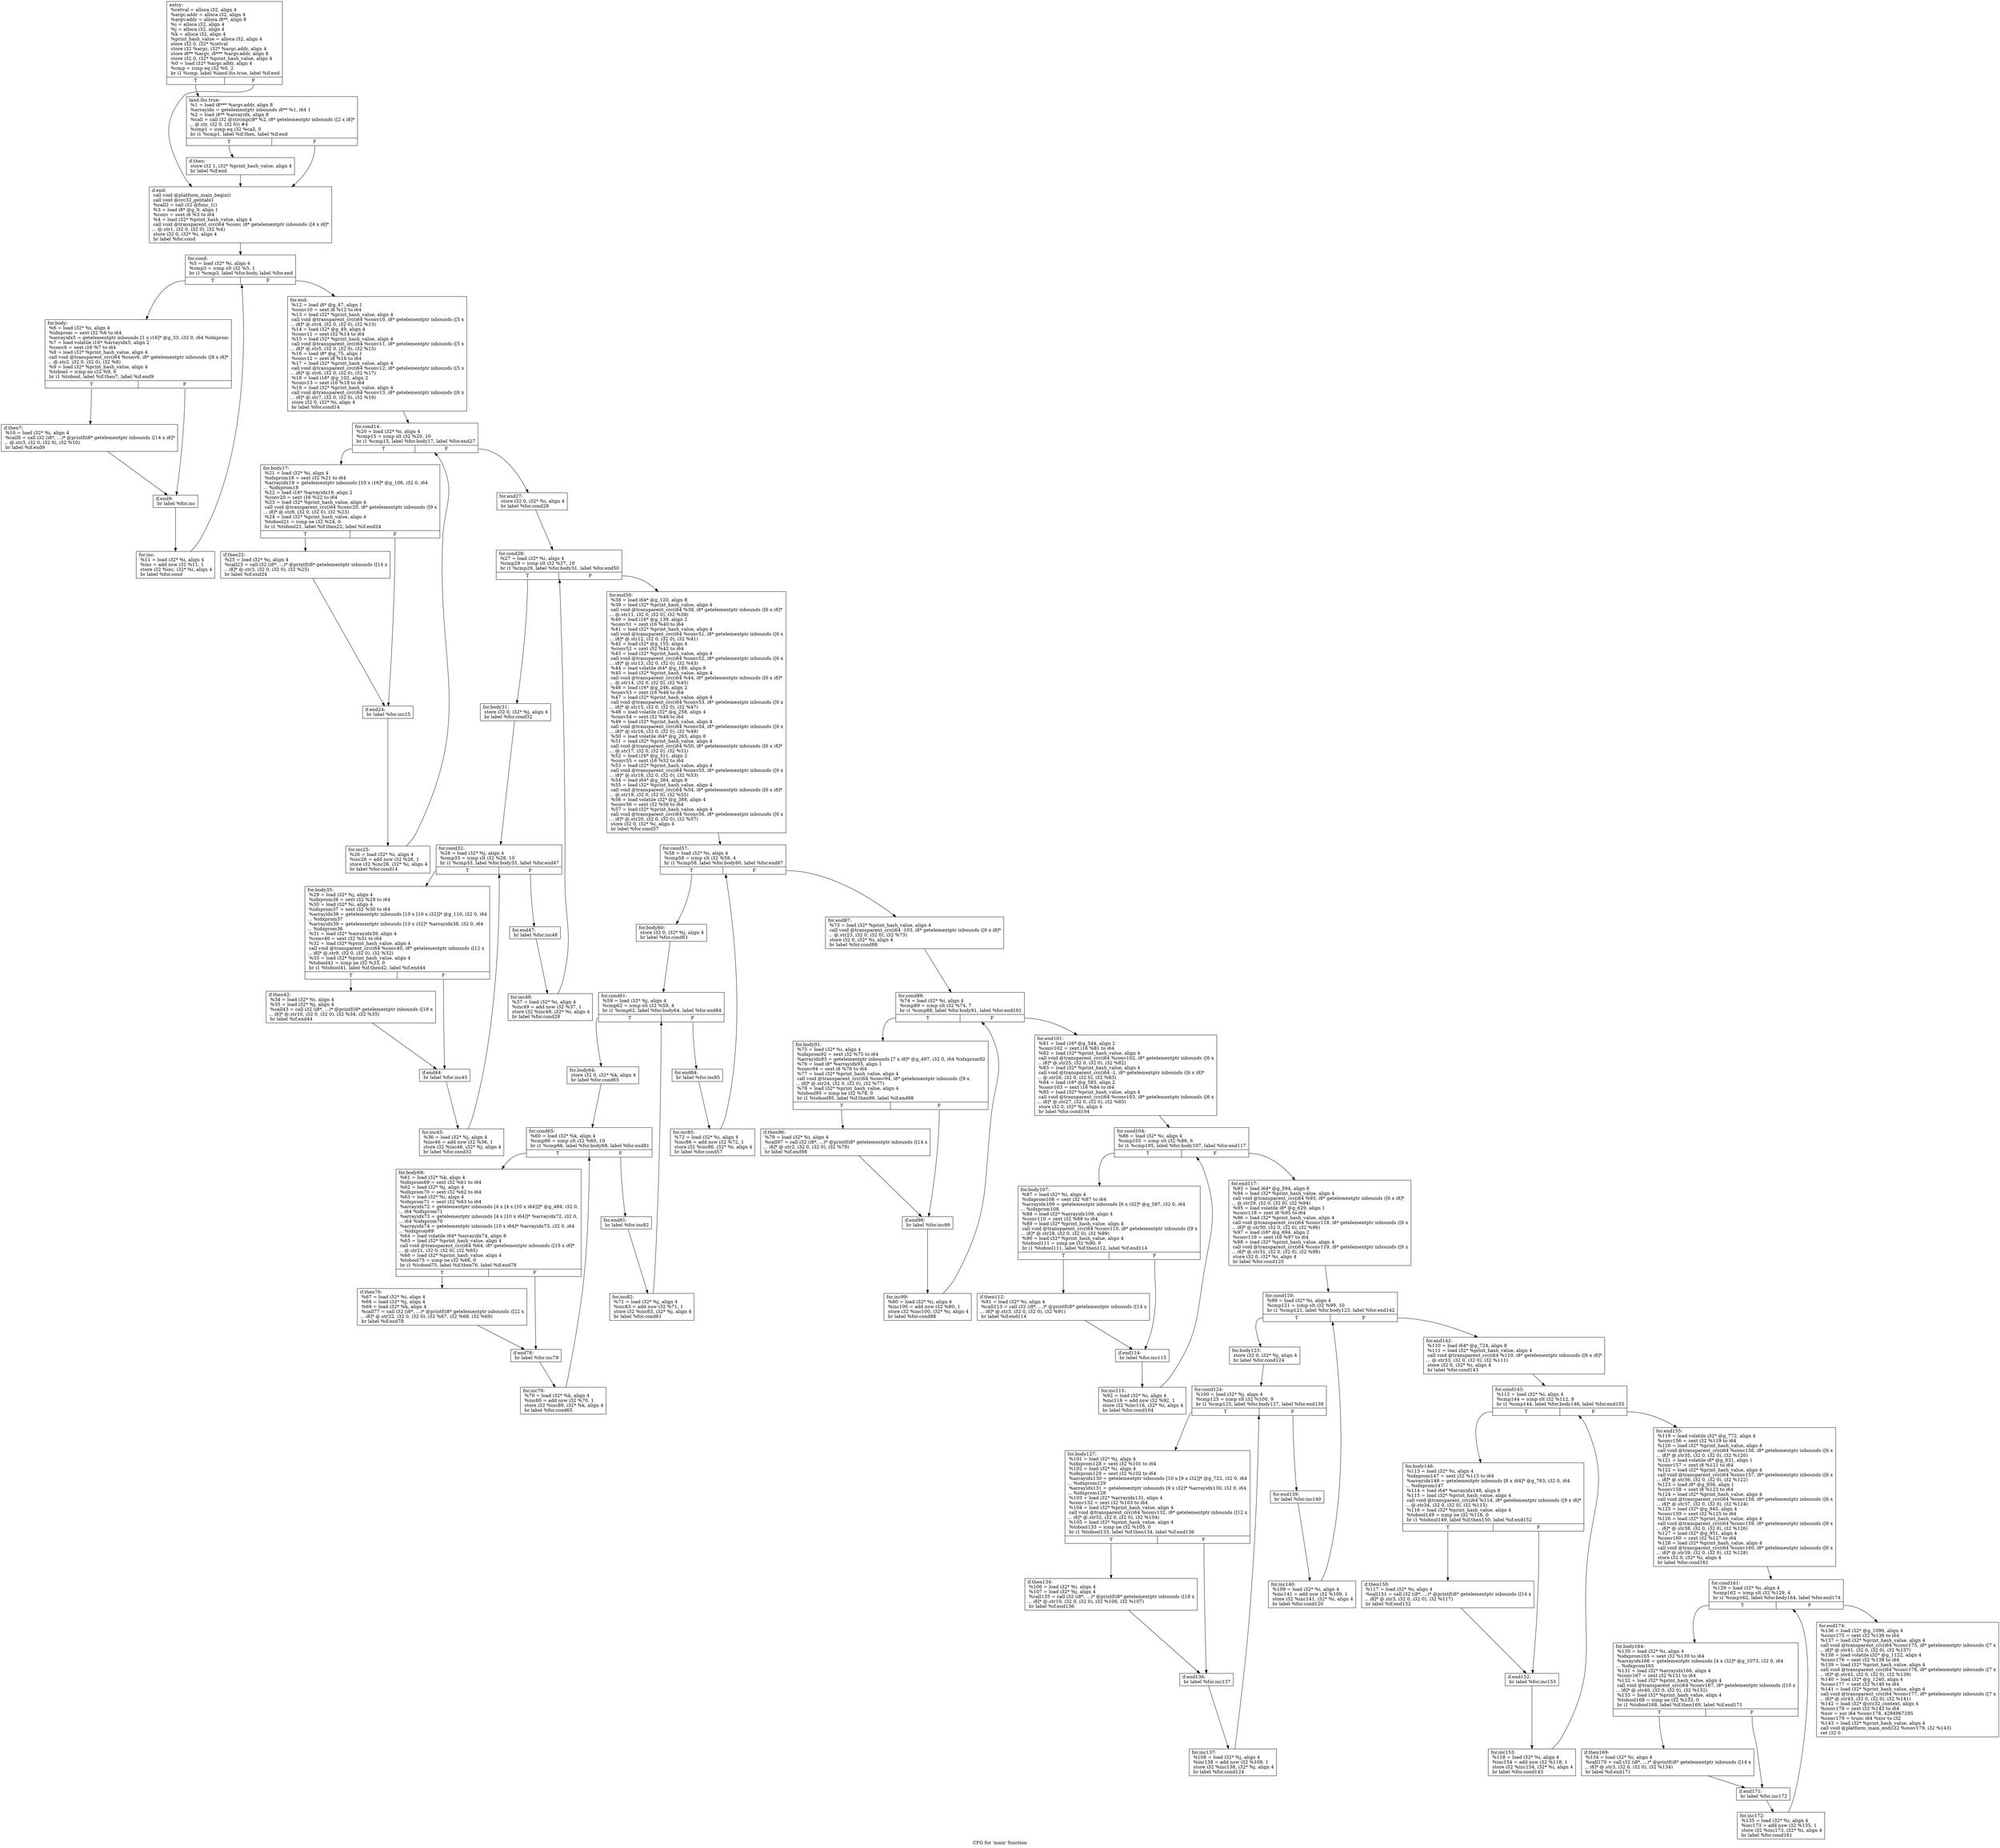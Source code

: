 digraph "CFG for 'main' function" {
	label="CFG for 'main' function";

	Node0xb2bd828 [shape=record,label="{entry:\l  %retval = alloca i32, align 4\l  %argc.addr = alloca i32, align 4\l  %argv.addr = alloca i8**, align 8\l  %i = alloca i32, align 4\l  %j = alloca i32, align 4\l  %k = alloca i32, align 4\l  %print_hash_value = alloca i32, align 4\l  store i32 0, i32* %retval\l  store i32 %argc, i32* %argc.addr, align 4\l  store i8** %argv, i8*** %argv.addr, align 8\l  store i32 0, i32* %print_hash_value, align 4\l  %0 = load i32* %argc.addr, align 4\l  %cmp = icmp eq i32 %0, 2\l  br i1 %cmp, label %land.lhs.true, label %if.end\l|{<s0>T|<s1>F}}"];
	Node0xb2bd828:s0 -> Node0xb2bd858;
	Node0xb2bd828:s1 -> Node0xb2bd8b8;
	Node0xb2bd858 [shape=record,label="{land.lhs.true:                                    \l  %1 = load i8*** %argv.addr, align 8\l  %arrayidx = getelementptr inbounds i8** %1, i64 1\l  %2 = load i8** %arrayidx, align 8\l  %call = call i32 @strcmp(i8* %2, i8* getelementptr inbounds ([2 x i8]*\l... @.str, i32 0, i32 0)) #4\l  %cmp1 = icmp eq i32 %call, 0\l  br i1 %cmp1, label %if.then, label %if.end\l|{<s0>T|<s1>F}}"];
	Node0xb2bd858:s0 -> Node0xb2bd888;
	Node0xb2bd858:s1 -> Node0xb2bd8b8;
	Node0xb2bd888 [shape=record,label="{if.then:                                          \l  store i32 1, i32* %print_hash_value, align 4\l  br label %if.end\l}"];
	Node0xb2bd888 -> Node0xb2bd8b8;
	Node0xb2bd8b8 [shape=record,label="{if.end:                                           \l  call void @platform_main_begin()\l  call void @crc32_gentab()\l  %call2 = call i32 @func_1()\l  %3 = load i8* @g_9, align 1\l  %conv = sext i8 %3 to i64\l  %4 = load i32* %print_hash_value, align 4\l  call void @transparent_crc(i64 %conv, i8* getelementptr inbounds ([4 x i8]*\l... @.str1, i32 0, i32 0), i32 %4)\l  store i32 0, i32* %i, align 4\l  br label %for.cond\l}"];
	Node0xb2bd8b8 -> Node0xb2bd8e8;
	Node0xb2bd8e8 [shape=record,label="{for.cond:                                         \l  %5 = load i32* %i, align 4\l  %cmp3 = icmp slt i32 %5, 1\l  br i1 %cmp3, label %for.body, label %for.end\l|{<s0>T|<s1>F}}"];
	Node0xb2bd8e8:s0 -> Node0xb2bd918;
	Node0xb2bd8e8:s1 -> Node0xb2bd9d8;
	Node0xb2bd918 [shape=record,label="{for.body:                                         \l  %6 = load i32* %i, align 4\l  %idxprom = sext i32 %6 to i64\l  %arrayidx5 = getelementptr inbounds [1 x i16]* @g_33, i32 0, i64 %idxprom\l  %7 = load volatile i16* %arrayidx5, align 2\l  %conv6 = sext i16 %7 to i64\l  %8 = load i32* %print_hash_value, align 4\l  call void @transparent_crc(i64 %conv6, i8* getelementptr inbounds ([8 x i8]*\l... @.str2, i32 0, i32 0), i32 %8)\l  %9 = load i32* %print_hash_value, align 4\l  %tobool = icmp ne i32 %9, 0\l  br i1 %tobool, label %if.then7, label %if.end9\l|{<s0>T|<s1>F}}"];
	Node0xb2bd918:s0 -> Node0xb2bd948;
	Node0xb2bd918:s1 -> Node0xb2bd978;
	Node0xb2bd948 [shape=record,label="{if.then7:                                         \l  %10 = load i32* %i, align 4\l  %call8 = call i32 (i8*, ...)* @printf(i8* getelementptr inbounds ([14 x i8]*\l... @.str3, i32 0, i32 0), i32 %10)\l  br label %if.end9\l}"];
	Node0xb2bd948 -> Node0xb2bd978;
	Node0xb2bd978 [shape=record,label="{if.end9:                                          \l  br label %for.inc\l}"];
	Node0xb2bd978 -> Node0xb2bd9a8;
	Node0xb2bd9a8 [shape=record,label="{for.inc:                                          \l  %11 = load i32* %i, align 4\l  %inc = add nsw i32 %11, 1\l  store i32 %inc, i32* %i, align 4\l  br label %for.cond\l}"];
	Node0xb2bd9a8 -> Node0xb2bd8e8;
	Node0xb2bd9d8 [shape=record,label="{for.end:                                          \l  %12 = load i8* @g_47, align 1\l  %conv10 = sext i8 %12 to i64\l  %13 = load i32* %print_hash_value, align 4\l  call void @transparent_crc(i64 %conv10, i8* getelementptr inbounds ([5 x\l... i8]* @.str4, i32 0, i32 0), i32 %13)\l  %14 = load i32* @g_49, align 4\l  %conv11 = sext i32 %14 to i64\l  %15 = load i32* %print_hash_value, align 4\l  call void @transparent_crc(i64 %conv11, i8* getelementptr inbounds ([5 x\l... i8]* @.str5, i32 0, i32 0), i32 %15)\l  %16 = load i8* @g_75, align 1\l  %conv12 = zext i8 %16 to i64\l  %17 = load i32* %print_hash_value, align 4\l  call void @transparent_crc(i64 %conv12, i8* getelementptr inbounds ([5 x\l... i8]* @.str6, i32 0, i32 0), i32 %17)\l  %18 = load i16* @g_102, align 2\l  %conv13 = sext i16 %18 to i64\l  %19 = load i32* %print_hash_value, align 4\l  call void @transparent_crc(i64 %conv13, i8* getelementptr inbounds ([6 x\l... i8]* @.str7, i32 0, i32 0), i32 %19)\l  store i32 0, i32* %i, align 4\l  br label %for.cond14\l}"];
	Node0xb2bd9d8 -> Node0xb2bda08;
	Node0xb2bda08 [shape=record,label="{for.cond14:                                       \l  %20 = load i32* %i, align 4\l  %cmp15 = icmp slt i32 %20, 10\l  br i1 %cmp15, label %for.body17, label %for.end27\l|{<s0>T|<s1>F}}"];
	Node0xb2bda08:s0 -> Node0xb2bda38;
	Node0xb2bda08:s1 -> Node0xb2bdaf8;
	Node0xb2bda38 [shape=record,label="{for.body17:                                       \l  %21 = load i32* %i, align 4\l  %idxprom18 = sext i32 %21 to i64\l  %arrayidx19 = getelementptr inbounds [10 x i16]* @g_106, i32 0, i64\l... %idxprom18\l  %22 = load i16* %arrayidx19, align 2\l  %conv20 = sext i16 %22 to i64\l  %23 = load i32* %print_hash_value, align 4\l  call void @transparent_crc(i64 %conv20, i8* getelementptr inbounds ([9 x\l... i8]* @.str8, i32 0, i32 0), i32 %23)\l  %24 = load i32* %print_hash_value, align 4\l  %tobool21 = icmp ne i32 %24, 0\l  br i1 %tobool21, label %if.then22, label %if.end24\l|{<s0>T|<s1>F}}"];
	Node0xb2bda38:s0 -> Node0xb2bda68;
	Node0xb2bda38:s1 -> Node0xb2bda98;
	Node0xb2bda68 [shape=record,label="{if.then22:                                        \l  %25 = load i32* %i, align 4\l  %call23 = call i32 (i8*, ...)* @printf(i8* getelementptr inbounds ([14 x\l... i8]* @.str3, i32 0, i32 0), i32 %25)\l  br label %if.end24\l}"];
	Node0xb2bda68 -> Node0xb2bda98;
	Node0xb2bda98 [shape=record,label="{if.end24:                                         \l  br label %for.inc25\l}"];
	Node0xb2bda98 -> Node0xb2bdac8;
	Node0xb2bdac8 [shape=record,label="{for.inc25:                                        \l  %26 = load i32* %i, align 4\l  %inc26 = add nsw i32 %26, 1\l  store i32 %inc26, i32* %i, align 4\l  br label %for.cond14\l}"];
	Node0xb2bdac8 -> Node0xb2bda08;
	Node0xb2bdaf8 [shape=record,label="{for.end27:                                        \l  store i32 0, i32* %i, align 4\l  br label %for.cond28\l}"];
	Node0xb2bdaf8 -> Node0xb2bdb28;
	Node0xb2bdb28 [shape=record,label="{for.cond28:                                       \l  %27 = load i32* %i, align 4\l  %cmp29 = icmp slt i32 %27, 10\l  br i1 %cmp29, label %for.body31, label %for.end50\l|{<s0>T|<s1>F}}"];
	Node0xb2bdb28:s0 -> Node0xb2bdb58;
	Node0xb2bdb28:s1 -> Node0xb2bdcd8;
	Node0xb2bdb58 [shape=record,label="{for.body31:                                       \l  store i32 0, i32* %j, align 4\l  br label %for.cond32\l}"];
	Node0xb2bdb58 -> Node0xb2bdb88;
	Node0xb2bdb88 [shape=record,label="{for.cond32:                                       \l  %28 = load i32* %j, align 4\l  %cmp33 = icmp slt i32 %28, 10\l  br i1 %cmp33, label %for.body35, label %for.end47\l|{<s0>T|<s1>F}}"];
	Node0xb2bdb88:s0 -> Node0xb2bdbb8;
	Node0xb2bdb88:s1 -> Node0xb2bdc78;
	Node0xb2bdbb8 [shape=record,label="{for.body35:                                       \l  %29 = load i32* %j, align 4\l  %idxprom36 = sext i32 %29 to i64\l  %30 = load i32* %i, align 4\l  %idxprom37 = sext i32 %30 to i64\l  %arrayidx38 = getelementptr inbounds [10 x [10 x i32]]* @g_110, i32 0, i64\l... %idxprom37\l  %arrayidx39 = getelementptr inbounds [10 x i32]* %arrayidx38, i32 0, i64\l... %idxprom36\l  %31 = load i32* %arrayidx39, align 4\l  %conv40 = sext i32 %31 to i64\l  %32 = load i32* %print_hash_value, align 4\l  call void @transparent_crc(i64 %conv40, i8* getelementptr inbounds ([12 x\l... i8]* @.str9, i32 0, i32 0), i32 %32)\l  %33 = load i32* %print_hash_value, align 4\l  %tobool41 = icmp ne i32 %33, 0\l  br i1 %tobool41, label %if.then42, label %if.end44\l|{<s0>T|<s1>F}}"];
	Node0xb2bdbb8:s0 -> Node0xb2bdbe8;
	Node0xb2bdbb8:s1 -> Node0xb2bdc18;
	Node0xb2bdbe8 [shape=record,label="{if.then42:                                        \l  %34 = load i32* %i, align 4\l  %35 = load i32* %j, align 4\l  %call43 = call i32 (i8*, ...)* @printf(i8* getelementptr inbounds ([18 x\l... i8]* @.str10, i32 0, i32 0), i32 %34, i32 %35)\l  br label %if.end44\l}"];
	Node0xb2bdbe8 -> Node0xb2bdc18;
	Node0xb2bdc18 [shape=record,label="{if.end44:                                         \l  br label %for.inc45\l}"];
	Node0xb2bdc18 -> Node0xb2bdc48;
	Node0xb2bdc48 [shape=record,label="{for.inc45:                                        \l  %36 = load i32* %j, align 4\l  %inc46 = add nsw i32 %36, 1\l  store i32 %inc46, i32* %j, align 4\l  br label %for.cond32\l}"];
	Node0xb2bdc48 -> Node0xb2bdb88;
	Node0xb2bdc78 [shape=record,label="{for.end47:                                        \l  br label %for.inc48\l}"];
	Node0xb2bdc78 -> Node0xb2bdca8;
	Node0xb2bdca8 [shape=record,label="{for.inc48:                                        \l  %37 = load i32* %i, align 4\l  %inc49 = add nsw i32 %37, 1\l  store i32 %inc49, i32* %i, align 4\l  br label %for.cond28\l}"];
	Node0xb2bdca8 -> Node0xb2bdb28;
	Node0xb2bdcd8 [shape=record,label="{for.end50:                                        \l  %38 = load i64* @g_120, align 8\l  %39 = load i32* %print_hash_value, align 4\l  call void @transparent_crc(i64 %38, i8* getelementptr inbounds ([6 x i8]*\l... @.str11, i32 0, i32 0), i32 %39)\l  %40 = load i16* @g_139, align 2\l  %conv51 = zext i16 %40 to i64\l  %41 = load i32* %print_hash_value, align 4\l  call void @transparent_crc(i64 %conv51, i8* getelementptr inbounds ([6 x\l... i8]* @.str12, i32 0, i32 0), i32 %41)\l  %42 = load i32* @g_155, align 4\l  %conv52 = zext i32 %42 to i64\l  %43 = load i32* %print_hash_value, align 4\l  call void @transparent_crc(i64 %conv52, i8* getelementptr inbounds ([6 x\l... i8]* @.str13, i32 0, i32 0), i32 %43)\l  %44 = load volatile i64* @g_189, align 8\l  %45 = load i32* %print_hash_value, align 4\l  call void @transparent_crc(i64 %44, i8* getelementptr inbounds ([6 x i8]*\l... @.str14, i32 0, i32 0), i32 %45)\l  %46 = load i16* @g_246, align 2\l  %conv53 = zext i16 %46 to i64\l  %47 = load i32* %print_hash_value, align 4\l  call void @transparent_crc(i64 %conv53, i8* getelementptr inbounds ([6 x\l... i8]* @.str15, i32 0, i32 0), i32 %47)\l  %48 = load volatile i32* @g_258, align 4\l  %conv54 = sext i32 %48 to i64\l  %49 = load i32* %print_hash_value, align 4\l  call void @transparent_crc(i64 %conv54, i8* getelementptr inbounds ([6 x\l... i8]* @.str16, i32 0, i32 0), i32 %49)\l  %50 = load volatile i64* @g_263, align 8\l  %51 = load i32* %print_hash_value, align 4\l  call void @transparent_crc(i64 %50, i8* getelementptr inbounds ([6 x i8]*\l... @.str17, i32 0, i32 0), i32 %51)\l  %52 = load i16* @g_311, align 2\l  %conv55 = sext i16 %52 to i64\l  %53 = load i32* %print_hash_value, align 4\l  call void @transparent_crc(i64 %conv55, i8* getelementptr inbounds ([6 x\l... i8]* @.str18, i32 0, i32 0), i32 %53)\l  %54 = load i64* @g_384, align 8\l  %55 = load i32* %print_hash_value, align 4\l  call void @transparent_crc(i64 %54, i8* getelementptr inbounds ([6 x i8]*\l... @.str19, i32 0, i32 0), i32 %55)\l  %56 = load volatile i32* @g_388, align 4\l  %conv56 = sext i32 %56 to i64\l  %57 = load i32* %print_hash_value, align 4\l  call void @transparent_crc(i64 %conv56, i8* getelementptr inbounds ([6 x\l... i8]* @.str20, i32 0, i32 0), i32 %57)\l  store i32 0, i32* %i, align 4\l  br label %for.cond57\l}"];
	Node0xb2bdcd8 -> Node0xb2bdd08;
	Node0xb2bdd08 [shape=record,label="{for.cond57:                                       \l  %58 = load i32* %i, align 4\l  %cmp58 = icmp slt i32 %58, 4\l  br i1 %cmp58, label %for.body60, label %for.end87\l|{<s0>T|<s1>F}}"];
	Node0xb2bdd08:s0 -> Node0xb2bdd38;
	Node0xb2bdd08:s1 -> Node0xb2bdf78;
	Node0xb2bdd38 [shape=record,label="{for.body60:                                       \l  store i32 0, i32* %j, align 4\l  br label %for.cond61\l}"];
	Node0xb2bdd38 -> Node0xb2bdd68;
	Node0xb2bdd68 [shape=record,label="{for.cond61:                                       \l  %59 = load i32* %j, align 4\l  %cmp62 = icmp slt i32 %59, 4\l  br i1 %cmp62, label %for.body64, label %for.end84\l|{<s0>T|<s1>F}}"];
	Node0xb2bdd68:s0 -> Node0xb2bdd98;
	Node0xb2bdd68:s1 -> Node0xb2bdf18;
	Node0xb2bdd98 [shape=record,label="{for.body64:                                       \l  store i32 0, i32* %k, align 4\l  br label %for.cond65\l}"];
	Node0xb2bdd98 -> Node0xb2bddc8;
	Node0xb2bddc8 [shape=record,label="{for.cond65:                                       \l  %60 = load i32* %k, align 4\l  %cmp66 = icmp slt i32 %60, 10\l  br i1 %cmp66, label %for.body68, label %for.end81\l|{<s0>T|<s1>F}}"];
	Node0xb2bddc8:s0 -> Node0xb2bddf8;
	Node0xb2bddc8:s1 -> Node0xb2bdeb8;
	Node0xb2bddf8 [shape=record,label="{for.body68:                                       \l  %61 = load i32* %k, align 4\l  %idxprom69 = sext i32 %61 to i64\l  %62 = load i32* %j, align 4\l  %idxprom70 = sext i32 %62 to i64\l  %63 = load i32* %i, align 4\l  %idxprom71 = sext i32 %63 to i64\l  %arrayidx72 = getelementptr inbounds [4 x [4 x [10 x i64]]]* @g_484, i32 0,\l... i64 %idxprom71\l  %arrayidx73 = getelementptr inbounds [4 x [10 x i64]]* %arrayidx72, i32 0,\l... i64 %idxprom70\l  %arrayidx74 = getelementptr inbounds [10 x i64]* %arrayidx73, i32 0, i64\l... %idxprom69\l  %64 = load volatile i64* %arrayidx74, align 8\l  %65 = load i32* %print_hash_value, align 4\l  call void @transparent_crc(i64 %64, i8* getelementptr inbounds ([15 x i8]*\l... @.str21, i32 0, i32 0), i32 %65)\l  %66 = load i32* %print_hash_value, align 4\l  %tobool75 = icmp ne i32 %66, 0\l  br i1 %tobool75, label %if.then76, label %if.end78\l|{<s0>T|<s1>F}}"];
	Node0xb2bddf8:s0 -> Node0xb2bde28;
	Node0xb2bddf8:s1 -> Node0xb2bde58;
	Node0xb2bde28 [shape=record,label="{if.then76:                                        \l  %67 = load i32* %i, align 4\l  %68 = load i32* %j, align 4\l  %69 = load i32* %k, align 4\l  %call77 = call i32 (i8*, ...)* @printf(i8* getelementptr inbounds ([22 x\l... i8]* @.str22, i32 0, i32 0), i32 %67, i32 %68, i32 %69)\l  br label %if.end78\l}"];
	Node0xb2bde28 -> Node0xb2bde58;
	Node0xb2bde58 [shape=record,label="{if.end78:                                         \l  br label %for.inc79\l}"];
	Node0xb2bde58 -> Node0xb2bde88;
	Node0xb2bde88 [shape=record,label="{for.inc79:                                        \l  %70 = load i32* %k, align 4\l  %inc80 = add nsw i32 %70, 1\l  store i32 %inc80, i32* %k, align 4\l  br label %for.cond65\l}"];
	Node0xb2bde88 -> Node0xb2bddc8;
	Node0xb2bdeb8 [shape=record,label="{for.end81:                                        \l  br label %for.inc82\l}"];
	Node0xb2bdeb8 -> Node0xb2bdee8;
	Node0xb2bdee8 [shape=record,label="{for.inc82:                                        \l  %71 = load i32* %j, align 4\l  %inc83 = add nsw i32 %71, 1\l  store i32 %inc83, i32* %j, align 4\l  br label %for.cond61\l}"];
	Node0xb2bdee8 -> Node0xb2bdd68;
	Node0xb2bdf18 [shape=record,label="{for.end84:                                        \l  br label %for.inc85\l}"];
	Node0xb2bdf18 -> Node0xb2bdf48;
	Node0xb2bdf48 [shape=record,label="{for.inc85:                                        \l  %72 = load i32* %i, align 4\l  %inc86 = add nsw i32 %72, 1\l  store i32 %inc86, i32* %i, align 4\l  br label %for.cond57\l}"];
	Node0xb2bdf48 -> Node0xb2bdd08;
	Node0xb2bdf78 [shape=record,label="{for.end87:                                        \l  %73 = load i32* %print_hash_value, align 4\l  call void @transparent_crc(i64 -103, i8* getelementptr inbounds ([6 x i8]*\l... @.str23, i32 0, i32 0), i32 %73)\l  store i32 0, i32* %i, align 4\l  br label %for.cond88\l}"];
	Node0xb2bdf78 -> Node0xb2bdfa8;
	Node0xb2bdfa8 [shape=record,label="{for.cond88:                                       \l  %74 = load i32* %i, align 4\l  %cmp89 = icmp slt i32 %74, 7\l  br i1 %cmp89, label %for.body91, label %for.end101\l|{<s0>T|<s1>F}}"];
	Node0xb2bdfa8:s0 -> Node0xb2bdfd8;
	Node0xb2bdfa8:s1 -> Node0xb2c1930;
	Node0xb2bdfd8 [shape=record,label="{for.body91:                                       \l  %75 = load i32* %i, align 4\l  %idxprom92 = sext i32 %75 to i64\l  %arrayidx93 = getelementptr inbounds [7 x i8]* @g_497, i32 0, i64 %idxprom92\l  %76 = load i8* %arrayidx93, align 1\l  %conv94 = sext i8 %76 to i64\l  %77 = load i32* %print_hash_value, align 4\l  call void @transparent_crc(i64 %conv94, i8* getelementptr inbounds ([9 x\l... i8]* @.str24, i32 0, i32 0), i32 %77)\l  %78 = load i32* %print_hash_value, align 4\l  %tobool95 = icmp ne i32 %78, 0\l  br i1 %tobool95, label %if.then96, label %if.end98\l|{<s0>T|<s1>F}}"];
	Node0xb2bdfd8:s0 -> Node0xb2be008;
	Node0xb2bdfd8:s1 -> Node0xb2c18d0;
	Node0xb2be008 [shape=record,label="{if.then96:                                        \l  %79 = load i32* %i, align 4\l  %call97 = call i32 (i8*, ...)* @printf(i8* getelementptr inbounds ([14 x\l... i8]* @.str3, i32 0, i32 0), i32 %79)\l  br label %if.end98\l}"];
	Node0xb2be008 -> Node0xb2c18d0;
	Node0xb2c18d0 [shape=record,label="{if.end98:                                         \l  br label %for.inc99\l}"];
	Node0xb2c18d0 -> Node0xb2c1900;
	Node0xb2c1900 [shape=record,label="{for.inc99:                                        \l  %80 = load i32* %i, align 4\l  %inc100 = add nsw i32 %80, 1\l  store i32 %inc100, i32* %i, align 4\l  br label %for.cond88\l}"];
	Node0xb2c1900 -> Node0xb2bdfa8;
	Node0xb2c1930 [shape=record,label="{for.end101:                                       \l  %81 = load i16* @g_544, align 2\l  %conv102 = zext i16 %81 to i64\l  %82 = load i32* %print_hash_value, align 4\l  call void @transparent_crc(i64 %conv102, i8* getelementptr inbounds ([6 x\l... i8]* @.str25, i32 0, i32 0), i32 %82)\l  %83 = load i32* %print_hash_value, align 4\l  call void @transparent_crc(i64 -1, i8* getelementptr inbounds ([6 x i8]*\l... @.str26, i32 0, i32 0), i32 %83)\l  %84 = load i16* @g_583, align 2\l  %conv103 = sext i16 %84 to i64\l  %85 = load i32* %print_hash_value, align 4\l  call void @transparent_crc(i64 %conv103, i8* getelementptr inbounds ([6 x\l... i8]* @.str27, i32 0, i32 0), i32 %85)\l  store i32 0, i32* %i, align 4\l  br label %for.cond104\l}"];
	Node0xb2c1930 -> Node0xb2c1960;
	Node0xb2c1960 [shape=record,label="{for.cond104:                                      \l  %86 = load i32* %i, align 4\l  %cmp105 = icmp slt i32 %86, 6\l  br i1 %cmp105, label %for.body107, label %for.end117\l|{<s0>T|<s1>F}}"];
	Node0xb2c1960:s0 -> Node0xb2c1990;
	Node0xb2c1960:s1 -> Node0xb2c1a50;
	Node0xb2c1990 [shape=record,label="{for.body107:                                      \l  %87 = load i32* %i, align 4\l  %idxprom108 = sext i32 %87 to i64\l  %arrayidx109 = getelementptr inbounds [6 x i32]* @g_587, i32 0, i64\l... %idxprom108\l  %88 = load i32* %arrayidx109, align 4\l  %conv110 = zext i32 %88 to i64\l  %89 = load i32* %print_hash_value, align 4\l  call void @transparent_crc(i64 %conv110, i8* getelementptr inbounds ([9 x\l... i8]* @.str28, i32 0, i32 0), i32 %89)\l  %90 = load i32* %print_hash_value, align 4\l  %tobool111 = icmp ne i32 %90, 0\l  br i1 %tobool111, label %if.then112, label %if.end114\l|{<s0>T|<s1>F}}"];
	Node0xb2c1990:s0 -> Node0xb2c19c0;
	Node0xb2c1990:s1 -> Node0xb2c19f0;
	Node0xb2c19c0 [shape=record,label="{if.then112:                                       \l  %91 = load i32* %i, align 4\l  %call113 = call i32 (i8*, ...)* @printf(i8* getelementptr inbounds ([14 x\l... i8]* @.str3, i32 0, i32 0), i32 %91)\l  br label %if.end114\l}"];
	Node0xb2c19c0 -> Node0xb2c19f0;
	Node0xb2c19f0 [shape=record,label="{if.end114:                                        \l  br label %for.inc115\l}"];
	Node0xb2c19f0 -> Node0xb2c1a20;
	Node0xb2c1a20 [shape=record,label="{for.inc115:                                       \l  %92 = load i32* %i, align 4\l  %inc116 = add nsw i32 %92, 1\l  store i32 %inc116, i32* %i, align 4\l  br label %for.cond104\l}"];
	Node0xb2c1a20 -> Node0xb2c1960;
	Node0xb2c1a50 [shape=record,label="{for.end117:                                       \l  %93 = load i64* @g_594, align 8\l  %94 = load i32* %print_hash_value, align 4\l  call void @transparent_crc(i64 %93, i8* getelementptr inbounds ([6 x i8]*\l... @.str29, i32 0, i32 0), i32 %94)\l  %95 = load volatile i8* @g_629, align 1\l  %conv118 = zext i8 %95 to i64\l  %96 = load i32* %print_hash_value, align 4\l  call void @transparent_crc(i64 %conv118, i8* getelementptr inbounds ([6 x\l... i8]* @.str30, i32 0, i32 0), i32 %96)\l  %97 = load i16* @g_694, align 2\l  %conv119 = sext i16 %97 to i64\l  %98 = load i32* %print_hash_value, align 4\l  call void @transparent_crc(i64 %conv119, i8* getelementptr inbounds ([6 x\l... i8]* @.str31, i32 0, i32 0), i32 %98)\l  store i32 0, i32* %i, align 4\l  br label %for.cond120\l}"];
	Node0xb2c1a50 -> Node0xb2c1a80;
	Node0xb2c1a80 [shape=record,label="{for.cond120:                                      \l  %99 = load i32* %i, align 4\l  %cmp121 = icmp slt i32 %99, 10\l  br i1 %cmp121, label %for.body123, label %for.end142\l|{<s0>T|<s1>F}}"];
	Node0xb2c1a80:s0 -> Node0xb2c1ab0;
	Node0xb2c1a80:s1 -> Node0xb2c1c30;
	Node0xb2c1ab0 [shape=record,label="{for.body123:                                      \l  store i32 0, i32* %j, align 4\l  br label %for.cond124\l}"];
	Node0xb2c1ab0 -> Node0xb2c1ae0;
	Node0xb2c1ae0 [shape=record,label="{for.cond124:                                      \l  %100 = load i32* %j, align 4\l  %cmp125 = icmp slt i32 %100, 9\l  br i1 %cmp125, label %for.body127, label %for.end139\l|{<s0>T|<s1>F}}"];
	Node0xb2c1ae0:s0 -> Node0xb2c1b10;
	Node0xb2c1ae0:s1 -> Node0xb2c1bd0;
	Node0xb2c1b10 [shape=record,label="{for.body127:                                      \l  %101 = load i32* %j, align 4\l  %idxprom128 = sext i32 %101 to i64\l  %102 = load i32* %i, align 4\l  %idxprom129 = sext i32 %102 to i64\l  %arrayidx130 = getelementptr inbounds [10 x [9 x i32]]* @g_722, i32 0, i64\l... %idxprom129\l  %arrayidx131 = getelementptr inbounds [9 x i32]* %arrayidx130, i32 0, i64\l... %idxprom128\l  %103 = load i32* %arrayidx131, align 4\l  %conv132 = zext i32 %103 to i64\l  %104 = load i32* %print_hash_value, align 4\l  call void @transparent_crc(i64 %conv132, i8* getelementptr inbounds ([12 x\l... i8]* @.str32, i32 0, i32 0), i32 %104)\l  %105 = load i32* %print_hash_value, align 4\l  %tobool133 = icmp ne i32 %105, 0\l  br i1 %tobool133, label %if.then134, label %if.end136\l|{<s0>T|<s1>F}}"];
	Node0xb2c1b10:s0 -> Node0xb2c1b40;
	Node0xb2c1b10:s1 -> Node0xb2c1b70;
	Node0xb2c1b40 [shape=record,label="{if.then134:                                       \l  %106 = load i32* %i, align 4\l  %107 = load i32* %j, align 4\l  %call135 = call i32 (i8*, ...)* @printf(i8* getelementptr inbounds ([18 x\l... i8]* @.str10, i32 0, i32 0), i32 %106, i32 %107)\l  br label %if.end136\l}"];
	Node0xb2c1b40 -> Node0xb2c1b70;
	Node0xb2c1b70 [shape=record,label="{if.end136:                                        \l  br label %for.inc137\l}"];
	Node0xb2c1b70 -> Node0xb2c1ba0;
	Node0xb2c1ba0 [shape=record,label="{for.inc137:                                       \l  %108 = load i32* %j, align 4\l  %inc138 = add nsw i32 %108, 1\l  store i32 %inc138, i32* %j, align 4\l  br label %for.cond124\l}"];
	Node0xb2c1ba0 -> Node0xb2c1ae0;
	Node0xb2c1bd0 [shape=record,label="{for.end139:                                       \l  br label %for.inc140\l}"];
	Node0xb2c1bd0 -> Node0xb2c1c00;
	Node0xb2c1c00 [shape=record,label="{for.inc140:                                       \l  %109 = load i32* %i, align 4\l  %inc141 = add nsw i32 %109, 1\l  store i32 %inc141, i32* %i, align 4\l  br label %for.cond120\l}"];
	Node0xb2c1c00 -> Node0xb2c1a80;
	Node0xb2c1c30 [shape=record,label="{for.end142:                                       \l  %110 = load i64* @g_724, align 8\l  %111 = load i32* %print_hash_value, align 4\l  call void @transparent_crc(i64 %110, i8* getelementptr inbounds ([6 x i8]*\l... @.str33, i32 0, i32 0), i32 %111)\l  store i32 0, i32* %i, align 4\l  br label %for.cond143\l}"];
	Node0xb2c1c30 -> Node0xb2c1c60;
	Node0xb2c1c60 [shape=record,label="{for.cond143:                                      \l  %112 = load i32* %i, align 4\l  %cmp144 = icmp slt i32 %112, 8\l  br i1 %cmp144, label %for.body146, label %for.end155\l|{<s0>T|<s1>F}}"];
	Node0xb2c1c60:s0 -> Node0xb2c1c90;
	Node0xb2c1c60:s1 -> Node0xb2c1d50;
	Node0xb2c1c90 [shape=record,label="{for.body146:                                      \l  %113 = load i32* %i, align 4\l  %idxprom147 = sext i32 %113 to i64\l  %arrayidx148 = getelementptr inbounds [8 x i64]* @g_763, i32 0, i64\l... %idxprom147\l  %114 = load i64* %arrayidx148, align 8\l  %115 = load i32* %print_hash_value, align 4\l  call void @transparent_crc(i64 %114, i8* getelementptr inbounds ([9 x i8]*\l... @.str34, i32 0, i32 0), i32 %115)\l  %116 = load i32* %print_hash_value, align 4\l  %tobool149 = icmp ne i32 %116, 0\l  br i1 %tobool149, label %if.then150, label %if.end152\l|{<s0>T|<s1>F}}"];
	Node0xb2c1c90:s0 -> Node0xb2c1cc0;
	Node0xb2c1c90:s1 -> Node0xb2c1cf0;
	Node0xb2c1cc0 [shape=record,label="{if.then150:                                       \l  %117 = load i32* %i, align 4\l  %call151 = call i32 (i8*, ...)* @printf(i8* getelementptr inbounds ([14 x\l... i8]* @.str3, i32 0, i32 0), i32 %117)\l  br label %if.end152\l}"];
	Node0xb2c1cc0 -> Node0xb2c1cf0;
	Node0xb2c1cf0 [shape=record,label="{if.end152:                                        \l  br label %for.inc153\l}"];
	Node0xb2c1cf0 -> Node0xb2c1d20;
	Node0xb2c1d20 [shape=record,label="{for.inc153:                                       \l  %118 = load i32* %i, align 4\l  %inc154 = add nsw i32 %118, 1\l  store i32 %inc154, i32* %i, align 4\l  br label %for.cond143\l}"];
	Node0xb2c1d20 -> Node0xb2c1c60;
	Node0xb2c1d50 [shape=record,label="{for.end155:                                       \l  %119 = load volatile i32* @g_772, align 4\l  %conv156 = zext i32 %119 to i64\l  %120 = load i32* %print_hash_value, align 4\l  call void @transparent_crc(i64 %conv156, i8* getelementptr inbounds ([6 x\l... i8]* @.str35, i32 0, i32 0), i32 %120)\l  %121 = load volatile i8* @g_831, align 1\l  %conv157 = zext i8 %121 to i64\l  %122 = load i32* %print_hash_value, align 4\l  call void @transparent_crc(i64 %conv157, i8* getelementptr inbounds ([6 x\l... i8]* @.str36, i32 0, i32 0), i32 %122)\l  %123 = load i8* @g_936, align 1\l  %conv158 = sext i8 %123 to i64\l  %124 = load i32* %print_hash_value, align 4\l  call void @transparent_crc(i64 %conv158, i8* getelementptr inbounds ([6 x\l... i8]* @.str37, i32 0, i32 0), i32 %124)\l  %125 = load i32* @g_945, align 4\l  %conv159 = sext i32 %125 to i64\l  %126 = load i32* %print_hash_value, align 4\l  call void @transparent_crc(i64 %conv159, i8* getelementptr inbounds ([6 x\l... i8]* @.str38, i32 0, i32 0), i32 %126)\l  %127 = load i32* @g_951, align 4\l  %conv160 = zext i32 %127 to i64\l  %128 = load i32* %print_hash_value, align 4\l  call void @transparent_crc(i64 %conv160, i8* getelementptr inbounds ([6 x\l... i8]* @.str39, i32 0, i32 0), i32 %128)\l  store i32 0, i32* %i, align 4\l  br label %for.cond161\l}"];
	Node0xb2c1d50 -> Node0xb2c1d80;
	Node0xb2c1d80 [shape=record,label="{for.cond161:                                      \l  %129 = load i32* %i, align 4\l  %cmp162 = icmp slt i32 %129, 4\l  br i1 %cmp162, label %for.body164, label %for.end174\l|{<s0>T|<s1>F}}"];
	Node0xb2c1d80:s0 -> Node0xb2c1db0;
	Node0xb2c1d80:s1 -> Node0xb2c1e70;
	Node0xb2c1db0 [shape=record,label="{for.body164:                                      \l  %130 = load i32* %i, align 4\l  %idxprom165 = sext i32 %130 to i64\l  %arrayidx166 = getelementptr inbounds [4 x i32]* @g_1073, i32 0, i64\l... %idxprom165\l  %131 = load i32* %arrayidx166, align 4\l  %conv167 = zext i32 %131 to i64\l  %132 = load i32* %print_hash_value, align 4\l  call void @transparent_crc(i64 %conv167, i8* getelementptr inbounds ([10 x\l... i8]* @.str40, i32 0, i32 0), i32 %132)\l  %133 = load i32* %print_hash_value, align 4\l  %tobool168 = icmp ne i32 %133, 0\l  br i1 %tobool168, label %if.then169, label %if.end171\l|{<s0>T|<s1>F}}"];
	Node0xb2c1db0:s0 -> Node0xb2c1de0;
	Node0xb2c1db0:s1 -> Node0xb2c1e10;
	Node0xb2c1de0 [shape=record,label="{if.then169:                                       \l  %134 = load i32* %i, align 4\l  %call170 = call i32 (i8*, ...)* @printf(i8* getelementptr inbounds ([14 x\l... i8]* @.str3, i32 0, i32 0), i32 %134)\l  br label %if.end171\l}"];
	Node0xb2c1de0 -> Node0xb2c1e10;
	Node0xb2c1e10 [shape=record,label="{if.end171:                                        \l  br label %for.inc172\l}"];
	Node0xb2c1e10 -> Node0xb2c1e40;
	Node0xb2c1e40 [shape=record,label="{for.inc172:                                       \l  %135 = load i32* %i, align 4\l  %inc173 = add nsw i32 %135, 1\l  store i32 %inc173, i32* %i, align 4\l  br label %for.cond161\l}"];
	Node0xb2c1e40 -> Node0xb2c1d80;
	Node0xb2c1e70 [shape=record,label="{for.end174:                                       \l  %136 = load i32* @g_1090, align 4\l  %conv175 = sext i32 %136 to i64\l  %137 = load i32* %print_hash_value, align 4\l  call void @transparent_crc(i64 %conv175, i8* getelementptr inbounds ([7 x\l... i8]* @.str41, i32 0, i32 0), i32 %137)\l  %138 = load volatile i32* @g_1122, align 4\l  %conv176 = sext i32 %138 to i64\l  %139 = load i32* %print_hash_value, align 4\l  call void @transparent_crc(i64 %conv176, i8* getelementptr inbounds ([7 x\l... i8]* @.str42, i32 0, i32 0), i32 %139)\l  %140 = load i32* @g_1240, align 4\l  %conv177 = sext i32 %140 to i64\l  %141 = load i32* %print_hash_value, align 4\l  call void @transparent_crc(i64 %conv177, i8* getelementptr inbounds ([7 x\l... i8]* @.str43, i32 0, i32 0), i32 %141)\l  %142 = load i32* @crc32_context, align 4\l  %conv178 = zext i32 %142 to i64\l  %xor = xor i64 %conv178, 4294967295\l  %conv179 = trunc i64 %xor to i32\l  %143 = load i32* %print_hash_value, align 4\l  call void @platform_main_end(i32 %conv179, i32 %143)\l  ret i32 0\l}"];
}
